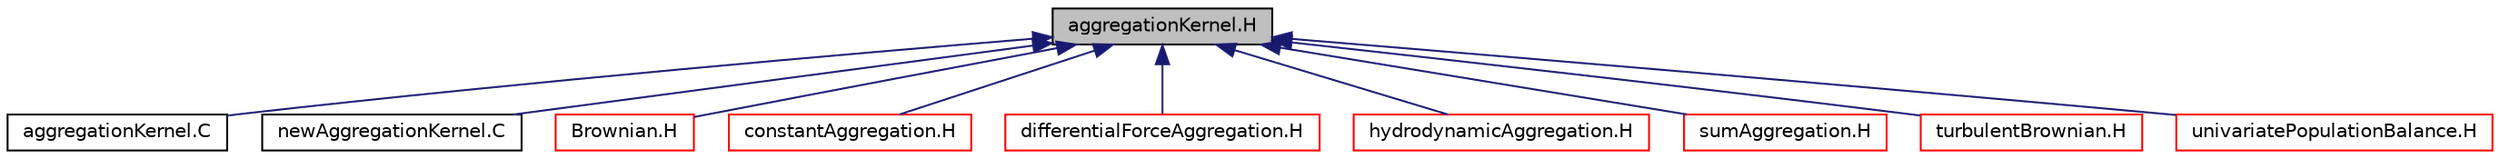 digraph "aggregationKernel.H"
{
  bgcolor="transparent";
  edge [fontname="Helvetica",fontsize="10",labelfontname="Helvetica",labelfontsize="10"];
  node [fontname="Helvetica",fontsize="10",shape=record];
  Node1 [label="aggregationKernel.H",height=0.2,width=0.4,color="black", fillcolor="grey75", style="filled", fontcolor="black"];
  Node1 -> Node2 [dir="back",color="midnightblue",fontsize="10",style="solid",fontname="Helvetica"];
  Node2 [label="aggregationKernel.C",height=0.2,width=0.4,color="black",URL="$a00235.html"];
  Node1 -> Node3 [dir="back",color="midnightblue",fontsize="10",style="solid",fontname="Helvetica"];
  Node3 [label="newAggregationKernel.C",height=0.2,width=0.4,color="black",URL="$a00498.html"];
  Node1 -> Node4 [dir="back",color="midnightblue",fontsize="10",style="solid",fontname="Helvetica"];
  Node4 [label="Brownian.H",height=0.2,width=0.4,color="red",URL="$a00268.html"];
  Node1 -> Node5 [dir="back",color="midnightblue",fontsize="10",style="solid",fontname="Helvetica"];
  Node5 [label="constantAggregation.H",height=0.2,width=0.4,color="red",URL="$a00294.html"];
  Node1 -> Node6 [dir="back",color="midnightblue",fontsize="10",style="solid",fontname="Helvetica"];
  Node6 [label="differentialForceAggregation.H",height=0.2,width=0.4,color="red",URL="$a00342.html"];
  Node1 -> Node7 [dir="back",color="midnightblue",fontsize="10",style="solid",fontname="Helvetica"];
  Node7 [label="hydrodynamicAggregation.H",height=0.2,width=0.4,color="red",URL="$a00411.html"];
  Node1 -> Node8 [dir="back",color="midnightblue",fontsize="10",style="solid",fontname="Helvetica"];
  Node8 [label="sumAggregation.H",height=0.2,width=0.4,color="red",URL="$a00637.html"];
  Node1 -> Node9 [dir="back",color="midnightblue",fontsize="10",style="solid",fontname="Helvetica"];
  Node9 [label="turbulentBrownian.H",height=0.2,width=0.4,color="red",URL="$a00665.html"];
  Node1 -> Node10 [dir="back",color="midnightblue",fontsize="10",style="solid",fontname="Helvetica"];
  Node10 [label="univariatePopulationBalance.H",height=0.2,width=0.4,color="red",URL="$a00695.html"];
}
